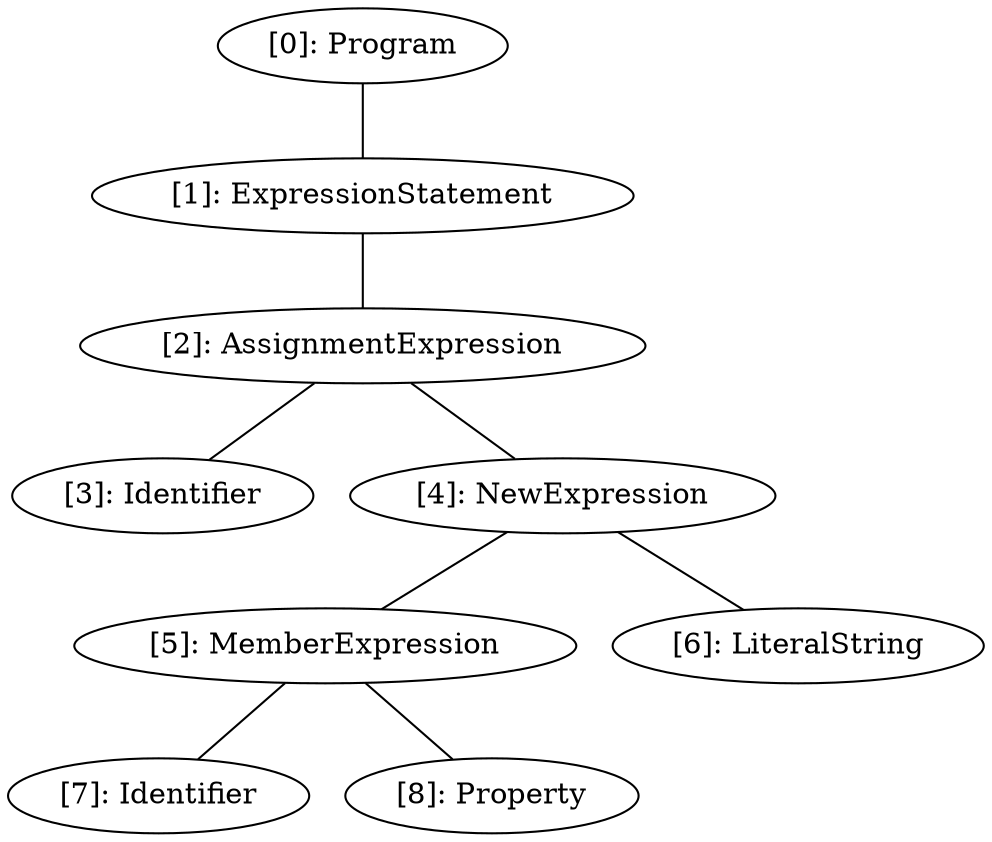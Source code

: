 // Result
graph {
	0 [label="[0]: Program"]
	1 [label="[1]: ExpressionStatement"]
	2 [label="[2]: AssignmentExpression"]
	3 [label="[3]: Identifier"]
	4 [label="[4]: NewExpression"]
	5 [label="[5]: MemberExpression"]
	6 [label="[6]: LiteralString"]
	7 [label="[7]: Identifier"]
	8 [label="[8]: Property"]
	0 -- 1
	1 -- 2
	2 -- 3
	2 -- 4
	4 -- 5
	4 -- 6
	5 -- 7
	5 -- 8
}
